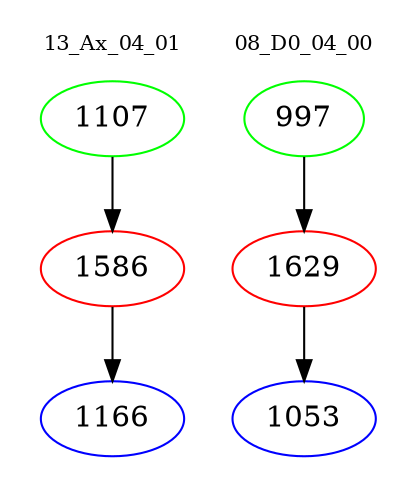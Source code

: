 digraph{
subgraph cluster_0 {
color = white
label = "13_Ax_04_01";
fontsize=10;
T0_1107 [label="1107", color="green"]
T0_1107 -> T0_1586 [color="black"]
T0_1586 [label="1586", color="red"]
T0_1586 -> T0_1166 [color="black"]
T0_1166 [label="1166", color="blue"]
}
subgraph cluster_1 {
color = white
label = "08_D0_04_00";
fontsize=10;
T1_997 [label="997", color="green"]
T1_997 -> T1_1629 [color="black"]
T1_1629 [label="1629", color="red"]
T1_1629 -> T1_1053 [color="black"]
T1_1053 [label="1053", color="blue"]
}
}
